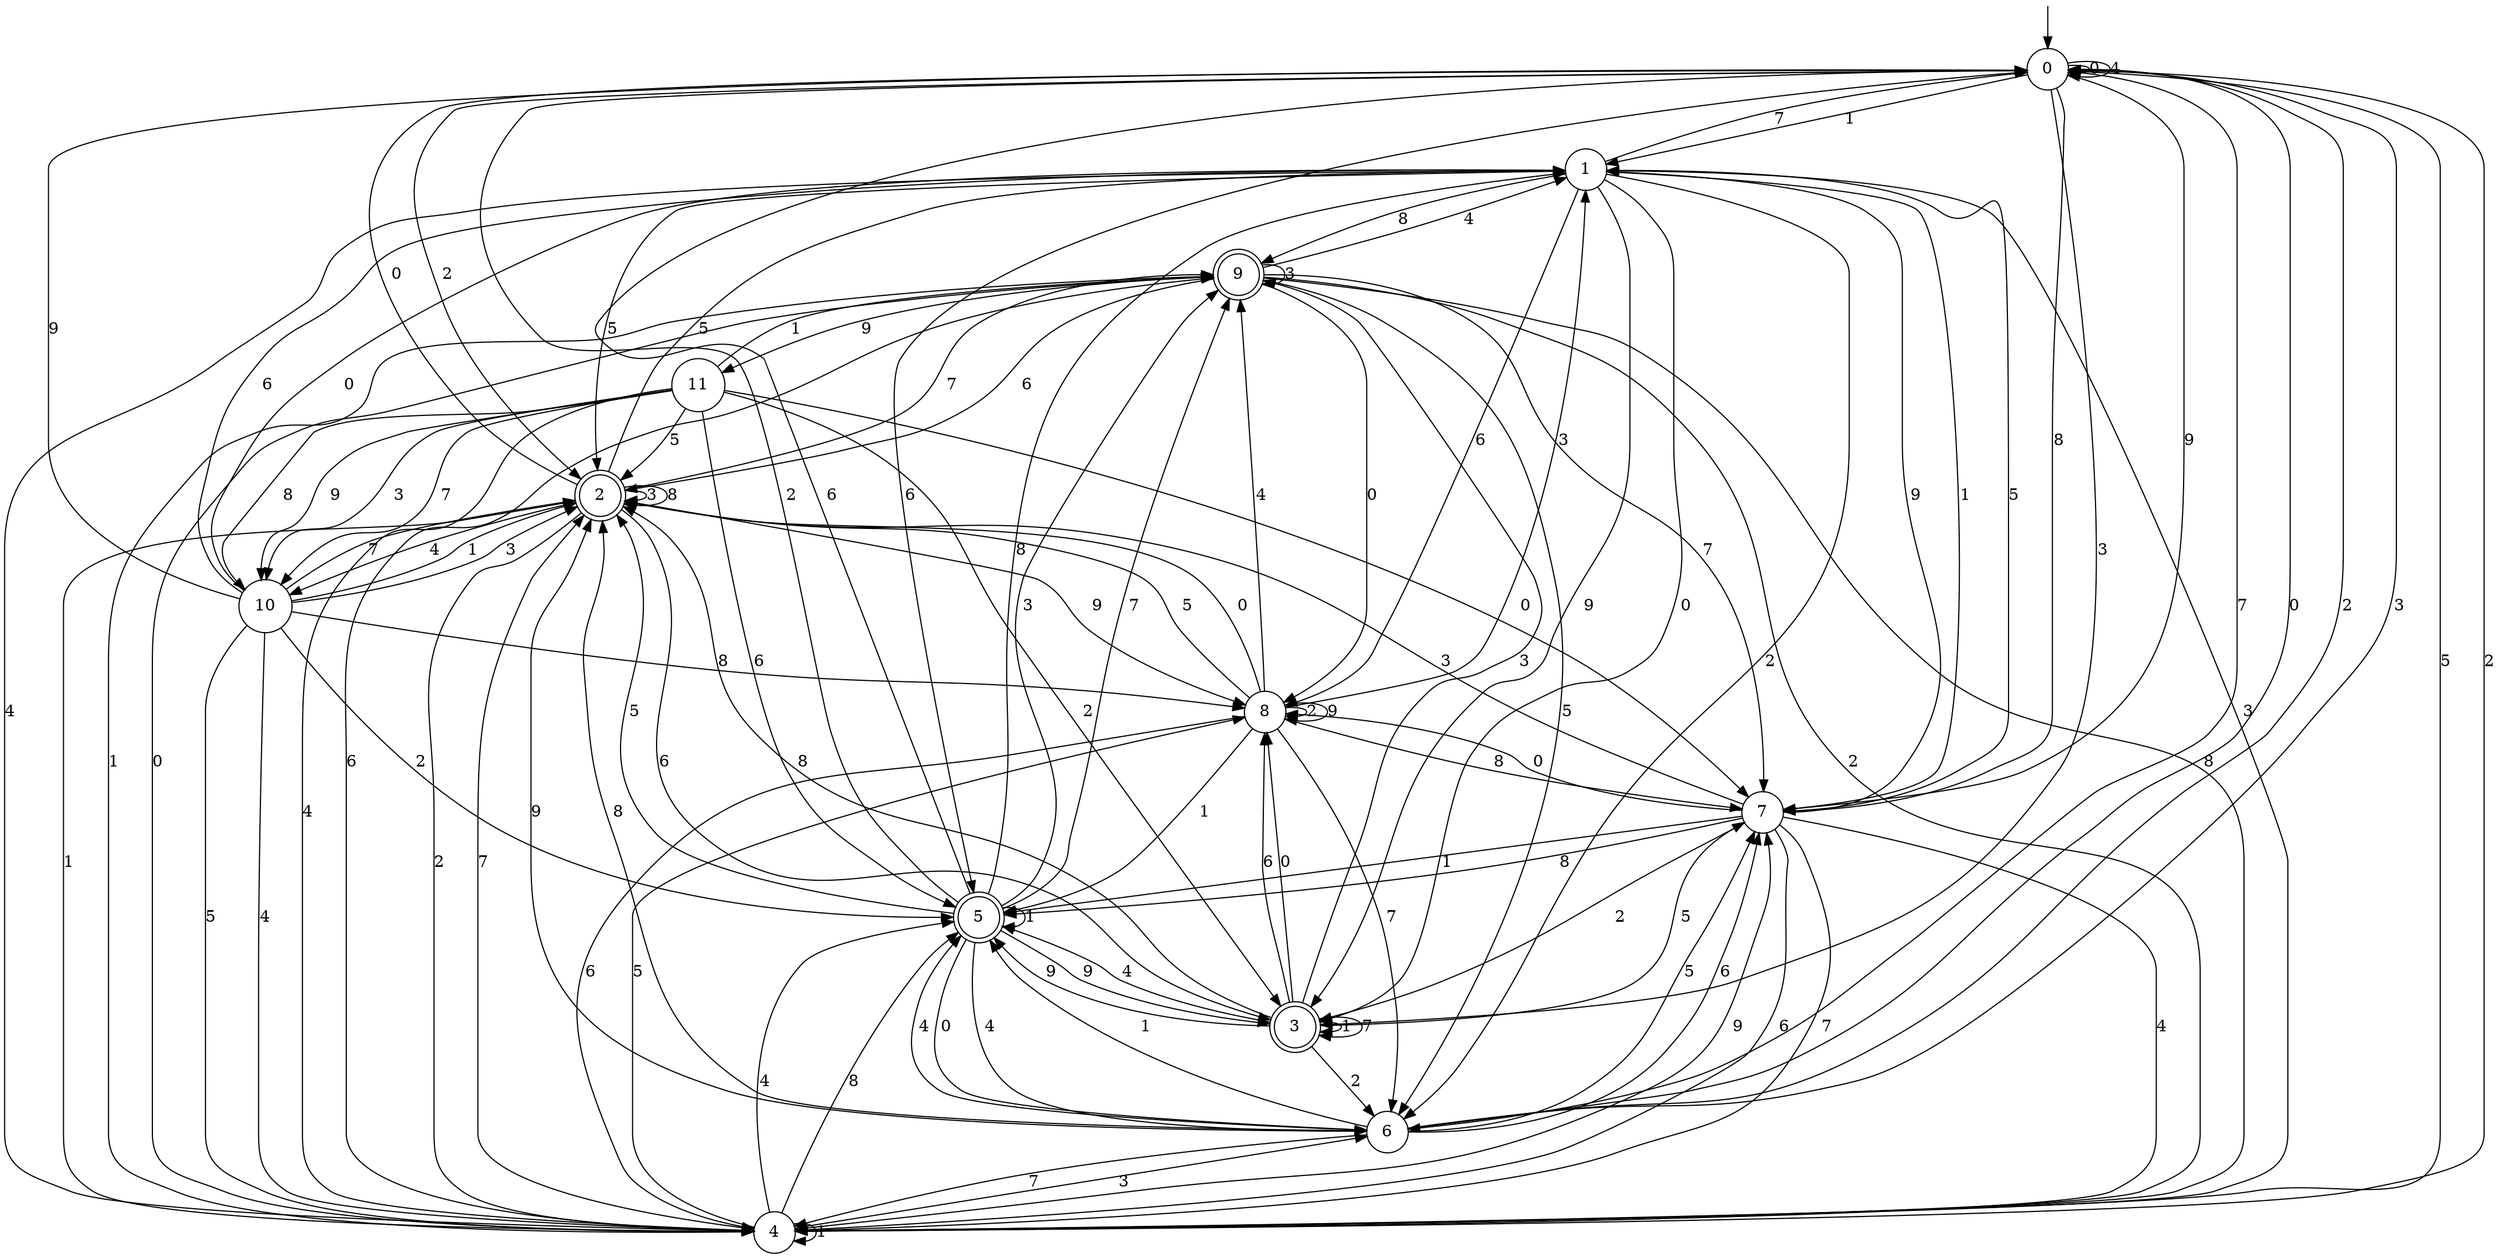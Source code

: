 digraph g {

	s0 [shape="circle" label="0"];
	s1 [shape="circle" label="1"];
	s2 [shape="doublecircle" label="2"];
	s3 [shape="doublecircle" label="3"];
	s4 [shape="circle" label="4"];
	s5 [shape="doublecircle" label="5"];
	s6 [shape="circle" label="6"];
	s7 [shape="circle" label="7"];
	s8 [shape="circle" label="8"];
	s9 [shape="doublecircle" label="9"];
	s10 [shape="circle" label="10"];
	s11 [shape="circle" label="11"];
	s0 -> s0 [label="0"];
	s0 -> s1 [label="1"];
	s0 -> s2 [label="2"];
	s0 -> s3 [label="3"];
	s0 -> s0 [label="4"];
	s0 -> s4 [label="5"];
	s0 -> s5 [label="6"];
	s0 -> s6 [label="7"];
	s0 -> s7 [label="8"];
	s0 -> s7 [label="9"];
	s1 -> s3 [label="0"];
	s1 -> s7 [label="1"];
	s1 -> s6 [label="2"];
	s1 -> s4 [label="3"];
	s1 -> s4 [label="4"];
	s1 -> s2 [label="5"];
	s1 -> s8 [label="6"];
	s1 -> s0 [label="7"];
	s1 -> s9 [label="8"];
	s1 -> s3 [label="9"];
	s2 -> s0 [label="0"];
	s2 -> s4 [label="1"];
	s2 -> s4 [label="2"];
	s2 -> s2 [label="3"];
	s2 -> s10 [label="4"];
	s2 -> s1 [label="5"];
	s2 -> s3 [label="6"];
	s2 -> s9 [label="7"];
	s2 -> s2 [label="8"];
	s2 -> s8 [label="9"];
	s3 -> s8 [label="0"];
	s3 -> s3 [label="1"];
	s3 -> s6 [label="2"];
	s3 -> s9 [label="3"];
	s3 -> s5 [label="4"];
	s3 -> s7 [label="5"];
	s3 -> s8 [label="6"];
	s3 -> s3 [label="7"];
	s3 -> s2 [label="8"];
	s3 -> s5 [label="9"];
	s4 -> s9 [label="0"];
	s4 -> s4 [label="1"];
	s4 -> s0 [label="2"];
	s4 -> s6 [label="3"];
	s4 -> s5 [label="4"];
	s4 -> s8 [label="5"];
	s4 -> s9 [label="6"];
	s4 -> s2 [label="7"];
	s4 -> s5 [label="8"];
	s4 -> s7 [label="9"];
	s5 -> s6 [label="0"];
	s5 -> s5 [label="1"];
	s5 -> s0 [label="2"];
	s5 -> s9 [label="3"];
	s5 -> s6 [label="4"];
	s5 -> s2 [label="5"];
	s5 -> s0 [label="6"];
	s5 -> s9 [label="7"];
	s5 -> s1 [label="8"];
	s5 -> s3 [label="9"];
	s6 -> s0 [label="0"];
	s6 -> s5 [label="1"];
	s6 -> s0 [label="2"];
	s6 -> s0 [label="3"];
	s6 -> s5 [label="4"];
	s6 -> s7 [label="5"];
	s6 -> s7 [label="6"];
	s6 -> s4 [label="7"];
	s6 -> s2 [label="8"];
	s6 -> s2 [label="9"];
	s7 -> s8 [label="0"];
	s7 -> s5 [label="1"];
	s7 -> s3 [label="2"];
	s7 -> s2 [label="3"];
	s7 -> s4 [label="4"];
	s7 -> s1 [label="5"];
	s7 -> s4 [label="6"];
	s7 -> s4 [label="7"];
	s7 -> s5 [label="8"];
	s7 -> s1 [label="9"];
	s8 -> s2 [label="0"];
	s8 -> s5 [label="1"];
	s8 -> s8 [label="2"];
	s8 -> s1 [label="3"];
	s8 -> s9 [label="4"];
	s8 -> s2 [label="5"];
	s8 -> s4 [label="6"];
	s8 -> s6 [label="7"];
	s8 -> s7 [label="8"];
	s8 -> s8 [label="9"];
	s9 -> s8 [label="0"];
	s9 -> s4 [label="1"];
	s9 -> s4 [label="2"];
	s9 -> s9 [label="3"];
	s9 -> s1 [label="4"];
	s9 -> s6 [label="5"];
	s9 -> s2 [label="6"];
	s9 -> s7 [label="7"];
	s9 -> s4 [label="8"];
	s9 -> s11 [label="9"];
	s10 -> s1 [label="0"];
	s10 -> s2 [label="1"];
	s10 -> s5 [label="2"];
	s10 -> s2 [label="3"];
	s10 -> s4 [label="4"];
	s10 -> s4 [label="5"];
	s10 -> s1 [label="6"];
	s10 -> s2 [label="7"];
	s10 -> s8 [label="8"];
	s10 -> s0 [label="9"];
	s11 -> s7 [label="0"];
	s11 -> s9 [label="1"];
	s11 -> s3 [label="2"];
	s11 -> s10 [label="3"];
	s11 -> s4 [label="4"];
	s11 -> s2 [label="5"];
	s11 -> s5 [label="6"];
	s11 -> s10 [label="7"];
	s11 -> s10 [label="8"];
	s11 -> s10 [label="9"];

__start0 [label="" shape="none" width="0" height="0"];
__start0 -> s0;

}
